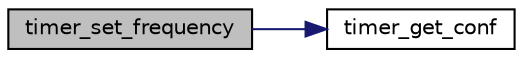 digraph "timer_set_frequency"
{
 // INTERACTIVE_SVG=YES
 // LATEX_PDF_SIZE
  bgcolor="transparent";
  edge [fontname="Helvetica",fontsize="10",labelfontname="Helvetica",labelfontsize="10"];
  node [fontname="Helvetica",fontsize="10",shape=record];
  rankdir="LR";
  Node3 [label="timer_set_frequency",height=0.2,width=0.4,color="black", fillcolor="grey75", style="filled", fontcolor="black",tooltip="Changes the operating frequency of a timer."];
  Node3 -> Node4 [color="midnightblue",fontsize="10",style="solid",fontname="Helvetica"];
  Node4 [label="timer_get_conf",height=0.2,width=0.4,color="black",URL="$group__timer.html#gafafc1891c876602d55b894103b1841a7",tooltip="Reads the input timer configuration (status) via read-back command."];
}
